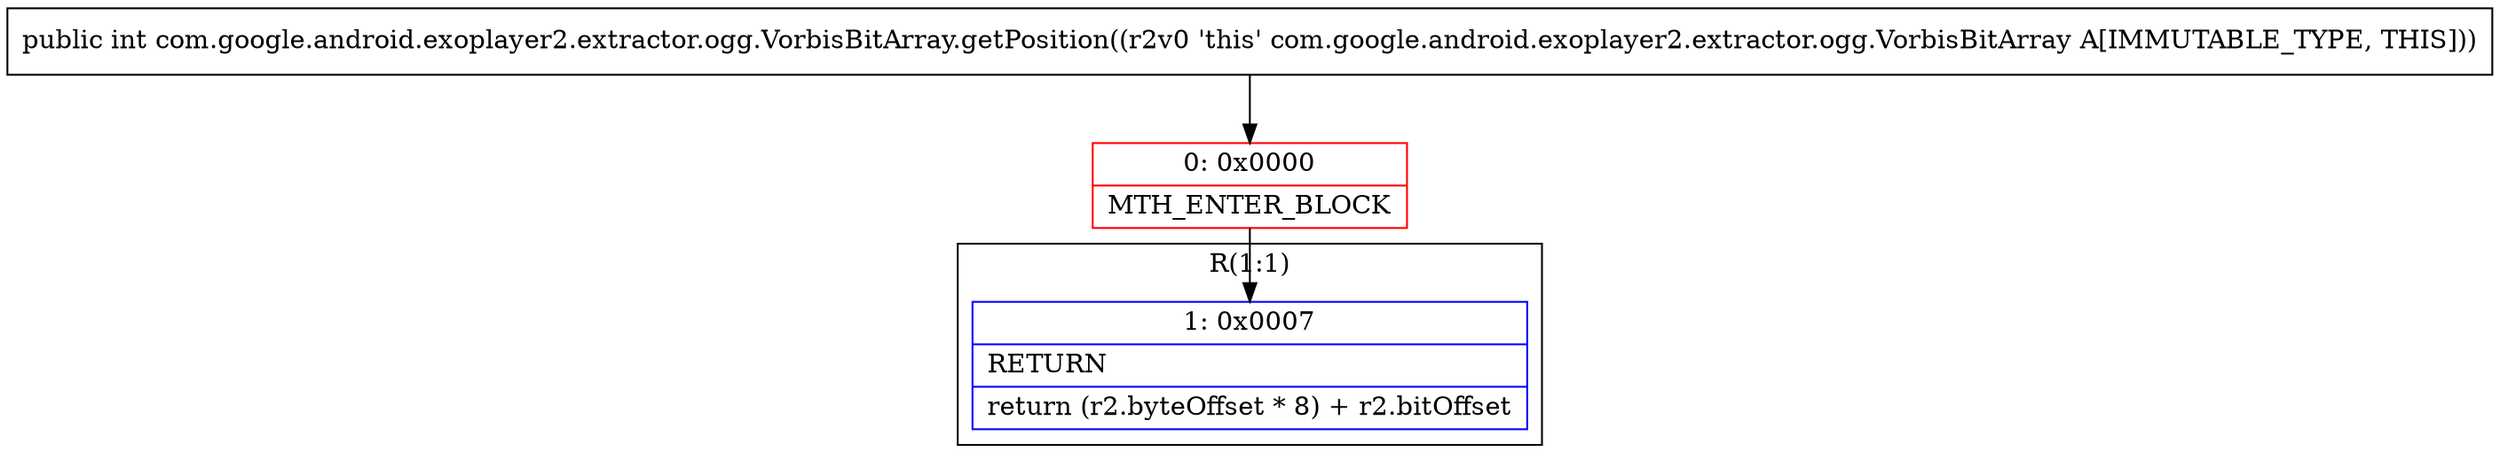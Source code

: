 digraph "CFG forcom.google.android.exoplayer2.extractor.ogg.VorbisBitArray.getPosition()I" {
subgraph cluster_Region_1933237053 {
label = "R(1:1)";
node [shape=record,color=blue];
Node_1 [shape=record,label="{1\:\ 0x0007|RETURN\l|return (r2.byteOffset * 8) + r2.bitOffset\l}"];
}
Node_0 [shape=record,color=red,label="{0\:\ 0x0000|MTH_ENTER_BLOCK\l}"];
MethodNode[shape=record,label="{public int com.google.android.exoplayer2.extractor.ogg.VorbisBitArray.getPosition((r2v0 'this' com.google.android.exoplayer2.extractor.ogg.VorbisBitArray A[IMMUTABLE_TYPE, THIS])) }"];
MethodNode -> Node_0;
Node_0 -> Node_1;
}


